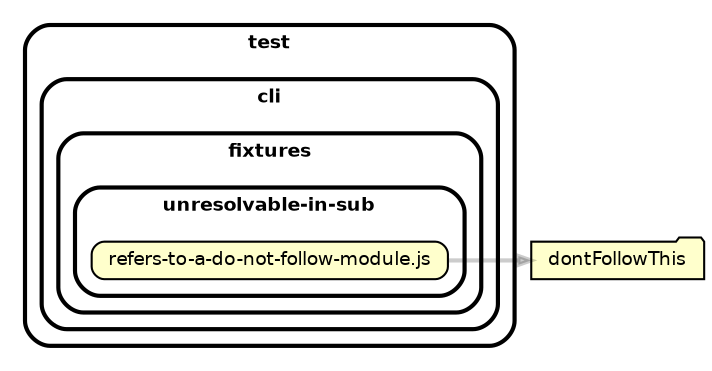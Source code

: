 strict digraph "dependency-cruiser output"{
    ordering="out" rankdir="LR" splines="true" overlap="false" nodesep="0.16" ranksep="0.18" fontname="Helvetica-bold" fontsize="9" style="rounded,bold,filled" fillcolor="#ffffff" compound="true"
    node [shape="box" style="rounded, filled" height="0.2" color="black" fillcolor="#ffffcc" fontcolor="black" fontname="Helvetica" fontsize="9"]
    edge [arrowhead="normal" arrowsize="0.6" penwidth="2.0" color="#00000033" fontname="Helvetica" fontsize="9"]

    "dontFollowThis" [label="dontFollowThis" URL="STUFFCOMINGBEFORE/dontFollowThis" shape="folder"]
    subgraph "cluster_test" {label="test" subgraph "cluster_test/cli" {label="cli" subgraph "cluster_test/cli/fixtures" {label="fixtures" subgraph "cluster_test/cli/fixtures/unresolvable-in-sub" {label="unresolvable-in-sub" "test/cli/fixtures/unresolvable-in-sub/refers-to-a-do-not-follow-module.js" [label="refers-to-a-do-not-follow-module.js" URL="STUFFCOMINGBEFORE/test/cli/fixtures/unresolvable-in-sub/refers-to-a-do-not-follow-module.js" ] } } } }
    "test/cli/fixtures/unresolvable-in-sub/refers-to-a-do-not-follow-module.js" -> "dontFollowThis"
}
